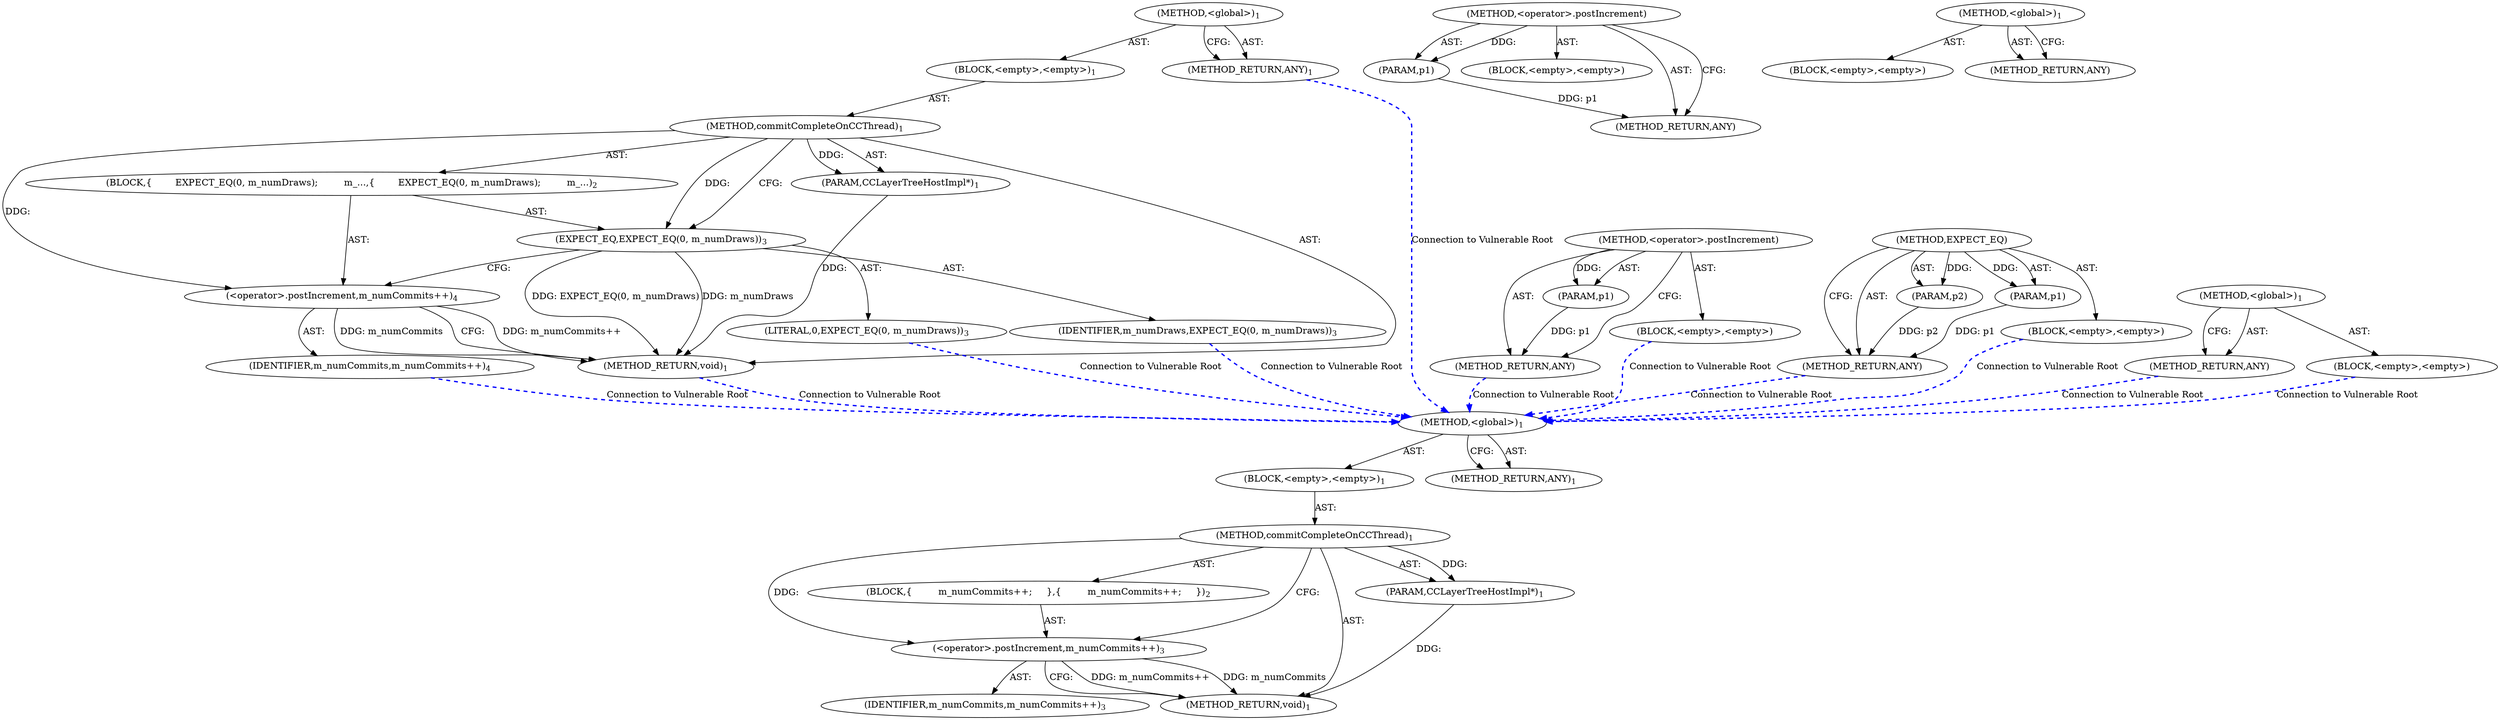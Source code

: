 digraph "&lt;global&gt;" {
vulnerable_6 [label=<(METHOD,&lt;global&gt;)<SUB>1</SUB>>];
vulnerable_7 [label=<(BLOCK,&lt;empty&gt;,&lt;empty&gt;)<SUB>1</SUB>>];
vulnerable_8 [label=<(METHOD,commitCompleteOnCCThread)<SUB>1</SUB>>];
vulnerable_9 [label=<(PARAM,CCLayerTreeHostImpl*)<SUB>1</SUB>>];
vulnerable_10 [label=<(BLOCK,{
         m_numCommits++;
     },{
         m_numCommits++;
     })<SUB>2</SUB>>];
vulnerable_11 [label=<(&lt;operator&gt;.postIncrement,m_numCommits++)<SUB>3</SUB>>];
vulnerable_12 [label=<(IDENTIFIER,m_numCommits,m_numCommits++)<SUB>3</SUB>>];
vulnerable_13 [label=<(METHOD_RETURN,void)<SUB>1</SUB>>];
vulnerable_15 [label=<(METHOD_RETURN,ANY)<SUB>1</SUB>>];
vulnerable_30 [label=<(METHOD,&lt;operator&gt;.postIncrement)>];
vulnerable_31 [label=<(PARAM,p1)>];
vulnerable_32 [label=<(BLOCK,&lt;empty&gt;,&lt;empty&gt;)>];
vulnerable_33 [label=<(METHOD_RETURN,ANY)>];
vulnerable_24 [label=<(METHOD,&lt;global&gt;)<SUB>1</SUB>>];
vulnerable_25 [label=<(BLOCK,&lt;empty&gt;,&lt;empty&gt;)>];
vulnerable_26 [label=<(METHOD_RETURN,ANY)>];
fixed_6 [label=<(METHOD,&lt;global&gt;)<SUB>1</SUB>>];
fixed_7 [label=<(BLOCK,&lt;empty&gt;,&lt;empty&gt;)<SUB>1</SUB>>];
fixed_8 [label=<(METHOD,commitCompleteOnCCThread)<SUB>1</SUB>>];
fixed_9 [label=<(PARAM,CCLayerTreeHostImpl*)<SUB>1</SUB>>];
fixed_10 [label=<(BLOCK,{
        EXPECT_EQ(0, m_numDraws);
         m_...,{
        EXPECT_EQ(0, m_numDraws);
         m_...)<SUB>2</SUB>>];
fixed_11 [label=<(EXPECT_EQ,EXPECT_EQ(0, m_numDraws))<SUB>3</SUB>>];
fixed_12 [label=<(LITERAL,0,EXPECT_EQ(0, m_numDraws))<SUB>3</SUB>>];
fixed_13 [label=<(IDENTIFIER,m_numDraws,EXPECT_EQ(0, m_numDraws))<SUB>3</SUB>>];
fixed_14 [label=<(&lt;operator&gt;.postIncrement,m_numCommits++)<SUB>4</SUB>>];
fixed_15 [label=<(IDENTIFIER,m_numCommits,m_numCommits++)<SUB>4</SUB>>];
fixed_16 [label=<(METHOD_RETURN,void)<SUB>1</SUB>>];
fixed_18 [label=<(METHOD_RETURN,ANY)<SUB>1</SUB>>];
fixed_40 [label=<(METHOD,&lt;operator&gt;.postIncrement)>];
fixed_41 [label=<(PARAM,p1)>];
fixed_42 [label=<(BLOCK,&lt;empty&gt;,&lt;empty&gt;)>];
fixed_43 [label=<(METHOD_RETURN,ANY)>];
fixed_35 [label=<(METHOD,EXPECT_EQ)>];
fixed_36 [label=<(PARAM,p1)>];
fixed_37 [label=<(PARAM,p2)>];
fixed_38 [label=<(BLOCK,&lt;empty&gt;,&lt;empty&gt;)>];
fixed_39 [label=<(METHOD_RETURN,ANY)>];
fixed_29 [label=<(METHOD,&lt;global&gt;)<SUB>1</SUB>>];
fixed_30 [label=<(BLOCK,&lt;empty&gt;,&lt;empty&gt;)>];
fixed_31 [label=<(METHOD_RETURN,ANY)>];
vulnerable_6 -> vulnerable_7  [key=0, label="AST: "];
vulnerable_6 -> vulnerable_15  [key=0, label="AST: "];
vulnerable_6 -> vulnerable_15  [key=1, label="CFG: "];
vulnerable_7 -> vulnerable_8  [key=0, label="AST: "];
vulnerable_8 -> vulnerable_9  [key=0, label="AST: "];
vulnerable_8 -> vulnerable_9  [key=1, label="DDG: "];
vulnerable_8 -> vulnerable_10  [key=0, label="AST: "];
vulnerable_8 -> vulnerable_13  [key=0, label="AST: "];
vulnerable_8 -> vulnerable_11  [key=0, label="CFG: "];
vulnerable_8 -> vulnerable_11  [key=1, label="DDG: "];
vulnerable_9 -> vulnerable_13  [key=0, label="DDG: "];
vulnerable_10 -> vulnerable_11  [key=0, label="AST: "];
vulnerable_11 -> vulnerable_12  [key=0, label="AST: "];
vulnerable_11 -> vulnerable_13  [key=0, label="CFG: "];
vulnerable_11 -> vulnerable_13  [key=1, label="DDG: m_numCommits++"];
vulnerable_11 -> vulnerable_13  [key=2, label="DDG: m_numCommits"];
vulnerable_30 -> vulnerable_31  [key=0, label="AST: "];
vulnerable_30 -> vulnerable_31  [key=1, label="DDG: "];
vulnerable_30 -> vulnerable_32  [key=0, label="AST: "];
vulnerable_30 -> vulnerable_33  [key=0, label="AST: "];
vulnerable_30 -> vulnerable_33  [key=1, label="CFG: "];
vulnerable_31 -> vulnerable_33  [key=0, label="DDG: p1"];
vulnerable_24 -> vulnerable_25  [key=0, label="AST: "];
vulnerable_24 -> vulnerable_26  [key=0, label="AST: "];
vulnerable_24 -> vulnerable_26  [key=1, label="CFG: "];
fixed_6 -> fixed_7  [key=0, label="AST: "];
fixed_6 -> fixed_18  [key=0, label="AST: "];
fixed_6 -> fixed_18  [key=1, label="CFG: "];
fixed_7 -> fixed_8  [key=0, label="AST: "];
fixed_8 -> fixed_9  [key=0, label="AST: "];
fixed_8 -> fixed_9  [key=1, label="DDG: "];
fixed_8 -> fixed_10  [key=0, label="AST: "];
fixed_8 -> fixed_16  [key=0, label="AST: "];
fixed_8 -> fixed_11  [key=0, label="CFG: "];
fixed_8 -> fixed_11  [key=1, label="DDG: "];
fixed_8 -> fixed_14  [key=0, label="DDG: "];
fixed_9 -> fixed_16  [key=0, label="DDG: "];
fixed_10 -> fixed_11  [key=0, label="AST: "];
fixed_10 -> fixed_14  [key=0, label="AST: "];
fixed_11 -> fixed_12  [key=0, label="AST: "];
fixed_11 -> fixed_13  [key=0, label="AST: "];
fixed_11 -> fixed_14  [key=0, label="CFG: "];
fixed_11 -> fixed_16  [key=0, label="DDG: EXPECT_EQ(0, m_numDraws)"];
fixed_11 -> fixed_16  [key=1, label="DDG: m_numDraws"];
fixed_12 -> vulnerable_6  [color=blue, key=0, label="Connection to Vulnerable Root", penwidth="2.0", style=dashed];
fixed_13 -> vulnerable_6  [color=blue, key=0, label="Connection to Vulnerable Root", penwidth="2.0", style=dashed];
fixed_14 -> fixed_15  [key=0, label="AST: "];
fixed_14 -> fixed_16  [key=0, label="CFG: "];
fixed_14 -> fixed_16  [key=1, label="DDG: m_numCommits++"];
fixed_14 -> fixed_16  [key=2, label="DDG: m_numCommits"];
fixed_15 -> vulnerable_6  [color=blue, key=0, label="Connection to Vulnerable Root", penwidth="2.0", style=dashed];
fixed_16 -> vulnerable_6  [color=blue, key=0, label="Connection to Vulnerable Root", penwidth="2.0", style=dashed];
fixed_18 -> vulnerable_6  [color=blue, key=0, label="Connection to Vulnerable Root", penwidth="2.0", style=dashed];
fixed_40 -> fixed_41  [key=0, label="AST: "];
fixed_40 -> fixed_41  [key=1, label="DDG: "];
fixed_40 -> fixed_42  [key=0, label="AST: "];
fixed_40 -> fixed_43  [key=0, label="AST: "];
fixed_40 -> fixed_43  [key=1, label="CFG: "];
fixed_41 -> fixed_43  [key=0, label="DDG: p1"];
fixed_42 -> vulnerable_6  [color=blue, key=0, label="Connection to Vulnerable Root", penwidth="2.0", style=dashed];
fixed_43 -> vulnerable_6  [color=blue, key=0, label="Connection to Vulnerable Root", penwidth="2.0", style=dashed];
fixed_35 -> fixed_36  [key=0, label="AST: "];
fixed_35 -> fixed_36  [key=1, label="DDG: "];
fixed_35 -> fixed_38  [key=0, label="AST: "];
fixed_35 -> fixed_37  [key=0, label="AST: "];
fixed_35 -> fixed_37  [key=1, label="DDG: "];
fixed_35 -> fixed_39  [key=0, label="AST: "];
fixed_35 -> fixed_39  [key=1, label="CFG: "];
fixed_36 -> fixed_39  [key=0, label="DDG: p1"];
fixed_37 -> fixed_39  [key=0, label="DDG: p2"];
fixed_38 -> vulnerable_6  [color=blue, key=0, label="Connection to Vulnerable Root", penwidth="2.0", style=dashed];
fixed_39 -> vulnerable_6  [color=blue, key=0, label="Connection to Vulnerable Root", penwidth="2.0", style=dashed];
fixed_29 -> fixed_30  [key=0, label="AST: "];
fixed_29 -> fixed_31  [key=0, label="AST: "];
fixed_29 -> fixed_31  [key=1, label="CFG: "];
fixed_30 -> vulnerable_6  [color=blue, key=0, label="Connection to Vulnerable Root", penwidth="2.0", style=dashed];
fixed_31 -> vulnerable_6  [color=blue, key=0, label="Connection to Vulnerable Root", penwidth="2.0", style=dashed];
}
